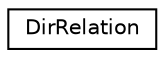 digraph "类继承关系图"
{
 // INTERACTIVE_SVG=YES
 // LATEX_PDF_SIZE
  edge [fontname="Helvetica",fontsize="10",labelfontname="Helvetica",labelfontsize="10"];
  node [fontname="Helvetica",fontsize="10",shape=record];
  rankdir="LR";
  Node0 [label="DirRelation",height=0.2,width=0.4,color="black", fillcolor="white", style="filled",URL="$d6/db3/class_dir_relation.html",tooltip="A usage relation between two directories."];
}
